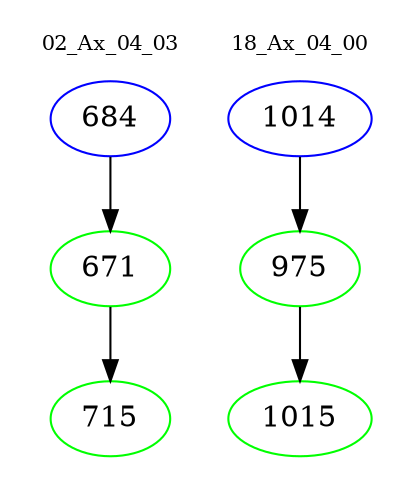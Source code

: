 digraph{
subgraph cluster_0 {
color = white
label = "02_Ax_04_03";
fontsize=10;
T0_684 [label="684", color="blue"]
T0_684 -> T0_671 [color="black"]
T0_671 [label="671", color="green"]
T0_671 -> T0_715 [color="black"]
T0_715 [label="715", color="green"]
}
subgraph cluster_1 {
color = white
label = "18_Ax_04_00";
fontsize=10;
T1_1014 [label="1014", color="blue"]
T1_1014 -> T1_975 [color="black"]
T1_975 [label="975", color="green"]
T1_975 -> T1_1015 [color="black"]
T1_1015 [label="1015", color="green"]
}
}
